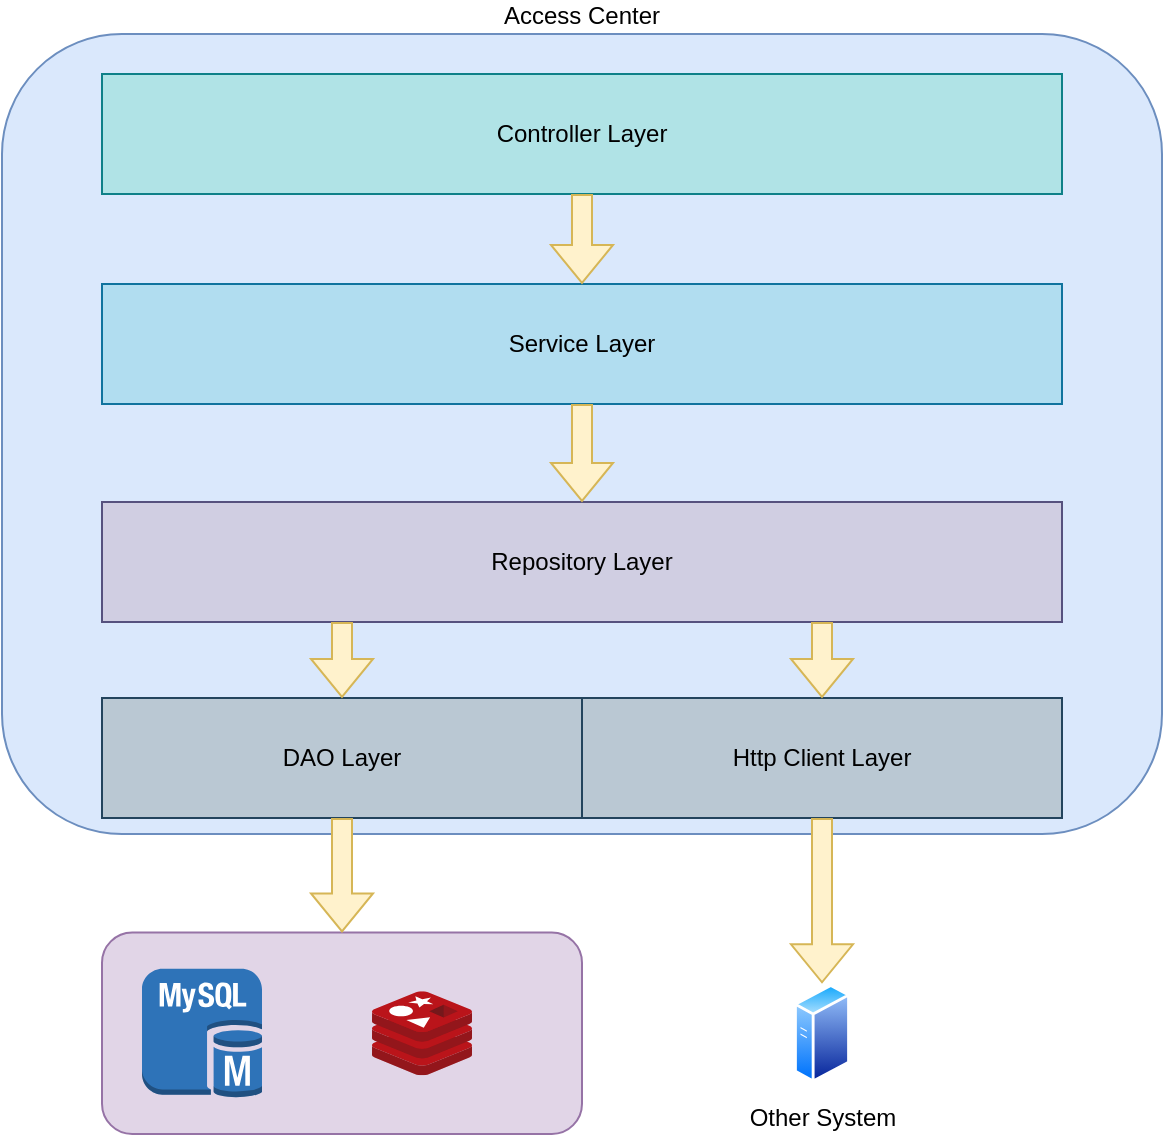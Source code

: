<mxfile version="16.6.5" type="github">
  <diagram id="ekoLyjdb9-5tSitK-BV1" name="Page-1">
    <mxGraphModel dx="942" dy="572" grid="1" gridSize="10" guides="1" tooltips="1" connect="1" arrows="1" fold="1" page="1" pageScale="1" pageWidth="827" pageHeight="1169" math="0" shadow="0">
      <root>
        <mxCell id="0" />
        <mxCell id="1" parent="0" />
        <mxCell id="KunesZg3lmrrYPwm2_ex-22" value="" style="rounded=1;whiteSpace=wrap;html=1;fillColor=#e1d5e7;strokeColor=#9673a6;" vertex="1" parent="1">
          <mxGeometry x="170" y="519.25" width="240" height="100.75" as="geometry" />
        </mxCell>
        <mxCell id="KunesZg3lmrrYPwm2_ex-1" value="Access Center" style="rounded=1;whiteSpace=wrap;html=1;fillColor=#dae8fc;strokeColor=#6c8ebf;labelPosition=center;verticalLabelPosition=top;align=center;verticalAlign=bottom;" vertex="1" parent="1">
          <mxGeometry x="120" y="70" width="580" height="400" as="geometry" />
        </mxCell>
        <mxCell id="KunesZg3lmrrYPwm2_ex-3" value="" style="sketch=0;aspect=fixed;html=1;points=[];align=center;image;fontSize=12;image=img/lib/mscae/Cache_Redis_Product.svg;" vertex="1" parent="1">
          <mxGeometry x="305" y="548.63" width="50" height="42" as="geometry" />
        </mxCell>
        <mxCell id="KunesZg3lmrrYPwm2_ex-6" value="" style="outlineConnect=0;dashed=0;verticalLabelPosition=bottom;verticalAlign=top;align=center;html=1;shape=mxgraph.aws3.mysql_db_instance;fillColor=#2E73B8;gradientColor=none;" vertex="1" parent="1">
          <mxGeometry x="190" y="537.38" width="60" height="64.5" as="geometry" />
        </mxCell>
        <mxCell id="KunesZg3lmrrYPwm2_ex-7" value="Controller Layer" style="rounded=0;whiteSpace=wrap;html=1;fillColor=#b0e3e6;strokeColor=#0e8088;" vertex="1" parent="1">
          <mxGeometry x="170" y="90" width="480" height="60" as="geometry" />
        </mxCell>
        <mxCell id="KunesZg3lmrrYPwm2_ex-8" value="Service Layer" style="rounded=0;whiteSpace=wrap;html=1;fillColor=#b1ddf0;strokeColor=#10739e;" vertex="1" parent="1">
          <mxGeometry x="170" y="195" width="480" height="60" as="geometry" />
        </mxCell>
        <mxCell id="KunesZg3lmrrYPwm2_ex-9" value="Repository Layer" style="rounded=0;whiteSpace=wrap;html=1;fillColor=#d0cee2;strokeColor=#56517e;" vertex="1" parent="1">
          <mxGeometry x="170" y="304" width="480" height="60" as="geometry" />
        </mxCell>
        <mxCell id="KunesZg3lmrrYPwm2_ex-10" value="DAO Layer" style="rounded=0;whiteSpace=wrap;html=1;fillColor=#bac8d3;strokeColor=#23445d;" vertex="1" parent="1">
          <mxGeometry x="170" y="402" width="240" height="60" as="geometry" />
        </mxCell>
        <mxCell id="KunesZg3lmrrYPwm2_ex-11" value="Other System" style="aspect=fixed;perimeter=ellipsePerimeter;html=1;align=center;shadow=0;dashed=0;spacingTop=3;image;image=img/lib/active_directory/generic_server.svg;" vertex="1" parent="1">
          <mxGeometry x="516" y="544.63" width="28.0" height="50" as="geometry" />
        </mxCell>
        <mxCell id="KunesZg3lmrrYPwm2_ex-12" value="Http Client Layer" style="rounded=0;whiteSpace=wrap;html=1;fillColor=#bac8d3;strokeColor=#23445d;" vertex="1" parent="1">
          <mxGeometry x="410" y="402" width="240" height="60" as="geometry" />
        </mxCell>
        <mxCell id="KunesZg3lmrrYPwm2_ex-13" value="" style="shape=flexArrow;endArrow=classic;html=1;rounded=0;exitX=0.5;exitY=1;exitDx=0;exitDy=0;fillColor=#fff2cc;strokeColor=#d6b656;" edge="1" parent="1" source="KunesZg3lmrrYPwm2_ex-7" target="KunesZg3lmrrYPwm2_ex-8">
          <mxGeometry width="50" height="50" relative="1" as="geometry">
            <mxPoint x="370" y="320" as="sourcePoint" />
            <mxPoint x="410" y="170" as="targetPoint" />
          </mxGeometry>
        </mxCell>
        <mxCell id="KunesZg3lmrrYPwm2_ex-15" value="" style="shape=flexArrow;endArrow=classic;html=1;rounded=0;exitX=0.5;exitY=1;exitDx=0;exitDy=0;fillColor=#fff2cc;strokeColor=#d6b656;" edge="1" parent="1" source="KunesZg3lmrrYPwm2_ex-8" target="KunesZg3lmrrYPwm2_ex-9">
          <mxGeometry width="50" height="50" relative="1" as="geometry">
            <mxPoint x="420" y="160" as="sourcePoint" />
            <mxPoint x="420" y="205" as="targetPoint" />
          </mxGeometry>
        </mxCell>
        <mxCell id="KunesZg3lmrrYPwm2_ex-16" value="" style="shape=flexArrow;endArrow=classic;html=1;rounded=0;exitX=0.25;exitY=1;exitDx=0;exitDy=0;fillColor=#fff2cc;strokeColor=#d6b656;" edge="1" parent="1" source="KunesZg3lmrrYPwm2_ex-9" target="KunesZg3lmrrYPwm2_ex-10">
          <mxGeometry width="50" height="50" relative="1" as="geometry">
            <mxPoint x="430" y="170" as="sourcePoint" />
            <mxPoint x="430" y="215" as="targetPoint" />
          </mxGeometry>
        </mxCell>
        <mxCell id="KunesZg3lmrrYPwm2_ex-18" value="" style="shape=flexArrow;endArrow=classic;html=1;rounded=0;exitX=0.75;exitY=1;exitDx=0;exitDy=0;fillColor=#fff2cc;strokeColor=#d6b656;" edge="1" parent="1" source="KunesZg3lmrrYPwm2_ex-9" target="KunesZg3lmrrYPwm2_ex-12">
          <mxGeometry width="50" height="50" relative="1" as="geometry">
            <mxPoint x="535" y="360" as="sourcePoint" />
            <mxPoint x="297.206" y="412" as="targetPoint" />
          </mxGeometry>
        </mxCell>
        <mxCell id="KunesZg3lmrrYPwm2_ex-19" value="" style="shape=flexArrow;endArrow=classic;html=1;rounded=0;exitX=0.5;exitY=1;exitDx=0;exitDy=0;entryX=0.5;entryY=0;entryDx=0;entryDy=0;fillColor=#fff2cc;strokeColor=#d6b656;" edge="1" parent="1" source="KunesZg3lmrrYPwm2_ex-10" target="KunesZg3lmrrYPwm2_ex-22">
          <mxGeometry width="50" height="50" relative="1" as="geometry">
            <mxPoint x="300" y="374" as="sourcePoint" />
            <mxPoint x="297.206" y="412" as="targetPoint" />
          </mxGeometry>
        </mxCell>
        <mxCell id="KunesZg3lmrrYPwm2_ex-21" value="" style="shape=flexArrow;endArrow=classic;html=1;rounded=0;exitX=0.5;exitY=1;exitDx=0;exitDy=0;fillColor=#fff2cc;strokeColor=#d6b656;" edge="1" parent="1" source="KunesZg3lmrrYPwm2_ex-12" target="KunesZg3lmrrYPwm2_ex-11">
          <mxGeometry width="50" height="50" relative="1" as="geometry">
            <mxPoint x="295" y="472" as="sourcePoint" />
            <mxPoint x="341" y="535.982" as="targetPoint" />
          </mxGeometry>
        </mxCell>
      </root>
    </mxGraphModel>
  </diagram>
</mxfile>
